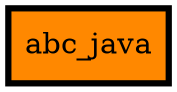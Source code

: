 digraph {
  edge ["arrowhead"="normal","arrowtail"="none"]
  graph ["dpi"="100","fontsize"="30","ranksep"="1.5","rankdir"="TB"]
  node ["style"="filled"]
  "abc_java" ["fillcolor"="#FF8800","color"="black","penwidth"="3","shape"="box"]
}
